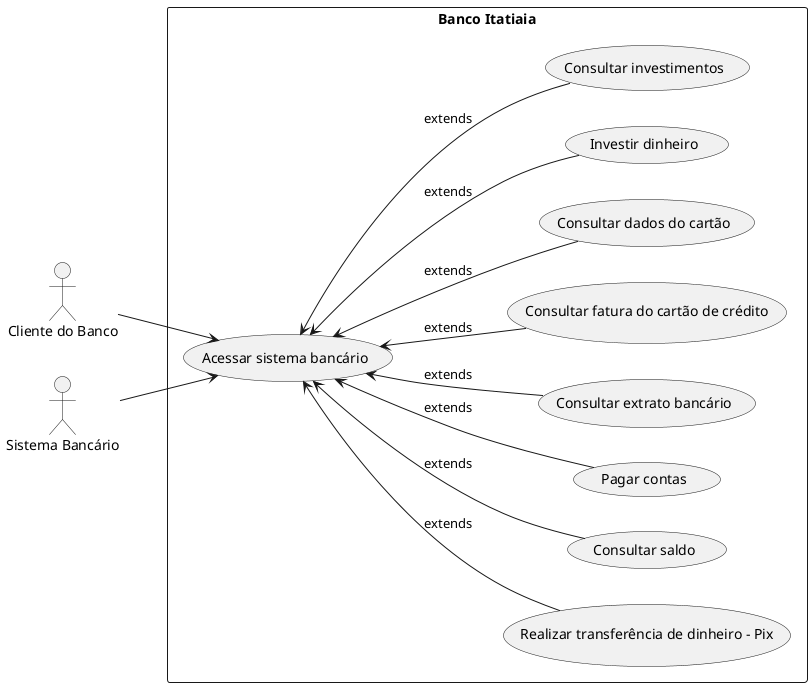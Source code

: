 @startuml
left to right direction

actor "Cliente do Banco" as cb
actor "Sistema Bancário" as sb

rectangle "Banco Itatiaia" {

  usecase "Acessar sistema bancário" as UC1
  usecase "Realizar transferência de dinheiro - Pix" as UC2
  usecase "Consultar saldo" as UC3
  usecase "Pagar contas" as UC4
  usecase "Consultar extrato bancário" as UC5
  usecase "Consultar fatura do cartão de crédito" as UC6
  usecase "Consultar dados do cartão" as UC7
  usecase "Investir dinheiro" as UC8
  usecase "Consultar investimentos" as UC9

  UC2 -up-> UC1 : extends
  UC3 -up-> UC1 : extends
  UC4 -up-> UC1 : extends
  UC5 -up-> UC1 : extends
  UC6 -up-> UC1 : extends
  UC7 -up-> UC1 : extends
  UC8 -up-> UC1 : extends
  UC9 -up-> UC1 : extends

}

cb --> UC1

sb --> UC1 

@enduml
